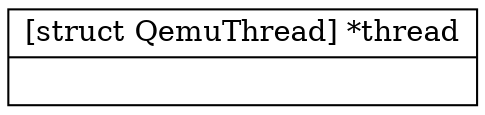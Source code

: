 digraph G{ 
    
    rankdir=LR

    node [shape=record];
    
    CPUState [
        label="[struct QemuThread] *thread |
        "
    ]

    


}